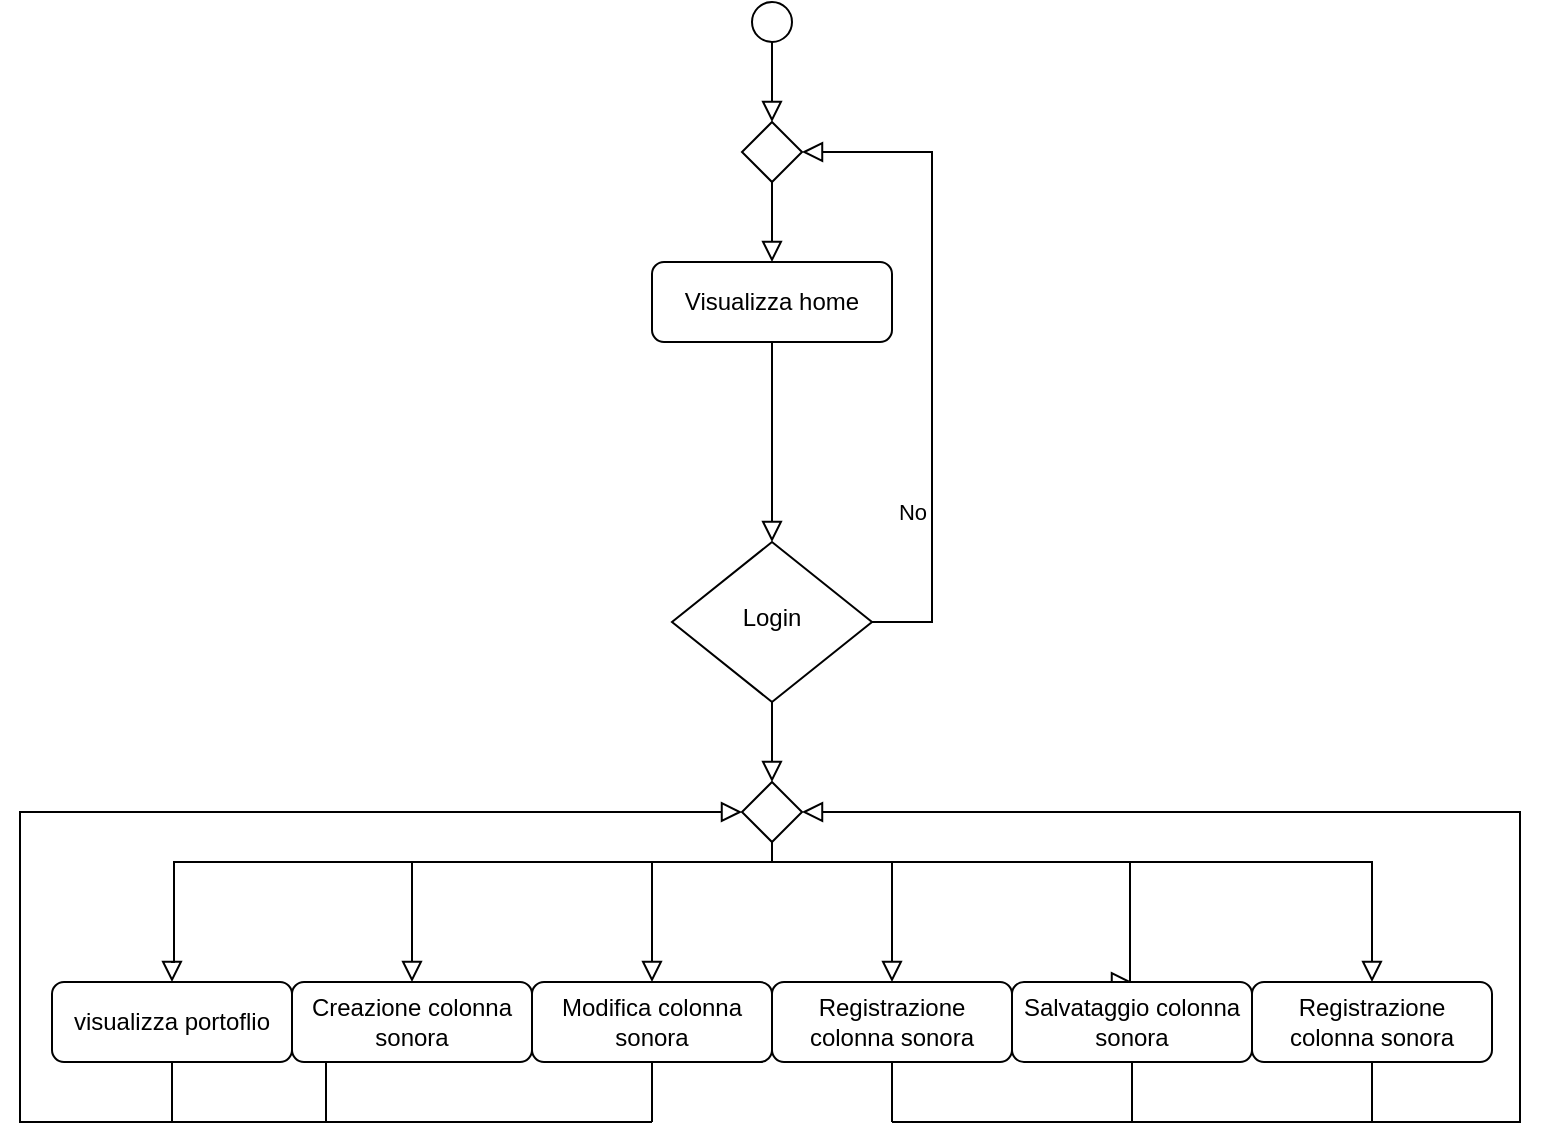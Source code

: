 <mxfile version="26.0.10">
  <diagram id="C5RBs43oDa-KdzZeNtuy" name="Page-1">
    <mxGraphModel dx="1434" dy="866" grid="1" gridSize="10" guides="1" tooltips="1" connect="1" arrows="1" fold="1" page="1" pageScale="1" pageWidth="827" pageHeight="1169" math="0" shadow="0">
      <root>
        <mxCell id="WIyWlLk6GJQsqaUBKTNV-0" />
        <mxCell id="WIyWlLk6GJQsqaUBKTNV-1" parent="WIyWlLk6GJQsqaUBKTNV-0" />
        <mxCell id="WIyWlLk6GJQsqaUBKTNV-2" value="" style="rounded=0;html=1;jettySize=auto;orthogonalLoop=1;fontSize=11;endArrow=block;endFill=0;endSize=8;strokeWidth=1;shadow=0;labelBackgroundColor=none;edgeStyle=orthogonalEdgeStyle;entryX=0.5;entryY=0;entryDx=0;entryDy=0;" parent="WIyWlLk6GJQsqaUBKTNV-1" source="WIyWlLk6GJQsqaUBKTNV-3" target="WIyWlLk6GJQsqaUBKTNV-6" edge="1">
          <mxGeometry relative="1" as="geometry">
            <mxPoint x="436" y="340" as="targetPoint" />
          </mxGeometry>
        </mxCell>
        <mxCell id="WIyWlLk6GJQsqaUBKTNV-3" value="Visualizza home" style="rounded=1;whiteSpace=wrap;html=1;fontSize=12;glass=0;strokeWidth=1;shadow=0;" parent="WIyWlLk6GJQsqaUBKTNV-1" vertex="1">
          <mxGeometry x="376" y="260" width="120" height="40" as="geometry" />
        </mxCell>
        <mxCell id="WIyWlLk6GJQsqaUBKTNV-5" value="No" style="edgeStyle=orthogonalEdgeStyle;rounded=0;html=1;jettySize=auto;orthogonalLoop=1;fontSize=11;endArrow=block;endFill=0;endSize=8;strokeWidth=1;shadow=0;labelBackgroundColor=none;entryX=1;entryY=0.5;entryDx=0;entryDy=0;exitX=1;exitY=0.5;exitDx=0;exitDy=0;" parent="WIyWlLk6GJQsqaUBKTNV-1" source="WIyWlLk6GJQsqaUBKTNV-6" target="SCx97nsvygvDcEJ_W3Nr-16" edge="1">
          <mxGeometry x="-0.486" y="10" relative="1" as="geometry">
            <mxPoint as="offset" />
            <mxPoint x="536" y="435" as="targetPoint" />
            <Array as="points">
              <mxPoint x="516" y="440" />
              <mxPoint x="516" y="205" />
            </Array>
          </mxGeometry>
        </mxCell>
        <mxCell id="WIyWlLk6GJQsqaUBKTNV-6" value="Login" style="rhombus;whiteSpace=wrap;html=1;shadow=0;fontFamily=Helvetica;fontSize=12;align=center;strokeWidth=1;spacing=6;spacingTop=-4;" parent="WIyWlLk6GJQsqaUBKTNV-1" vertex="1">
          <mxGeometry x="386" y="400" width="100" height="80" as="geometry" />
        </mxCell>
        <mxCell id="SCx97nsvygvDcEJ_W3Nr-0" value="" style="ellipse;whiteSpace=wrap;html=1;aspect=fixed;" parent="WIyWlLk6GJQsqaUBKTNV-1" vertex="1">
          <mxGeometry x="426" y="130" width="20" height="20" as="geometry" />
        </mxCell>
        <mxCell id="SCx97nsvygvDcEJ_W3Nr-3" value="" style="rounded=0;html=1;jettySize=auto;orthogonalLoop=1;fontSize=11;endArrow=block;endFill=0;endSize=8;strokeWidth=1;shadow=0;labelBackgroundColor=none;edgeStyle=orthogonalEdgeStyle;exitX=0.5;exitY=1;exitDx=0;exitDy=0;" parent="WIyWlLk6GJQsqaUBKTNV-1" source="SCx97nsvygvDcEJ_W3Nr-0" edge="1">
          <mxGeometry relative="1" as="geometry">
            <mxPoint x="446" y="245" as="sourcePoint" />
            <mxPoint x="436" y="190" as="targetPoint" />
          </mxGeometry>
        </mxCell>
        <mxCell id="SCx97nsvygvDcEJ_W3Nr-16" value="" style="rhombus;whiteSpace=wrap;html=1;" parent="WIyWlLk6GJQsqaUBKTNV-1" vertex="1">
          <mxGeometry x="421" y="190" width="30" height="30" as="geometry" />
        </mxCell>
        <mxCell id="SCx97nsvygvDcEJ_W3Nr-18" value="" style="rounded=0;html=1;jettySize=auto;orthogonalLoop=1;fontSize=11;endArrow=block;endFill=0;endSize=8;strokeWidth=1;shadow=0;labelBackgroundColor=none;edgeStyle=orthogonalEdgeStyle;exitX=0.5;exitY=1;exitDx=0;exitDy=0;entryX=0.5;entryY=0;entryDx=0;entryDy=0;" parent="WIyWlLk6GJQsqaUBKTNV-1" source="SCx97nsvygvDcEJ_W3Nr-16" target="WIyWlLk6GJQsqaUBKTNV-3" edge="1">
          <mxGeometry relative="1" as="geometry">
            <mxPoint x="446" y="140" as="sourcePoint" />
            <mxPoint x="446" y="200" as="targetPoint" />
          </mxGeometry>
        </mxCell>
        <mxCell id="SCx97nsvygvDcEJ_W3Nr-21" value="" style="rhombus;whiteSpace=wrap;html=1;" parent="WIyWlLk6GJQsqaUBKTNV-1" vertex="1">
          <mxGeometry x="421" y="520" width="30" height="30" as="geometry" />
        </mxCell>
        <mxCell id="SCx97nsvygvDcEJ_W3Nr-23" value="" style="rounded=0;html=1;jettySize=auto;orthogonalLoop=1;fontSize=11;endArrow=block;endFill=0;endSize=8;strokeWidth=1;shadow=0;labelBackgroundColor=none;edgeStyle=orthogonalEdgeStyle;entryX=0.5;entryY=0;entryDx=0;entryDy=0;exitX=0.5;exitY=1;exitDx=0;exitDy=0;" parent="WIyWlLk6GJQsqaUBKTNV-1" source="WIyWlLk6GJQsqaUBKTNV-6" target="SCx97nsvygvDcEJ_W3Nr-21" edge="1">
          <mxGeometry relative="1" as="geometry">
            <mxPoint x="436" y="490" as="sourcePoint" />
            <mxPoint x="446" y="410" as="targetPoint" />
          </mxGeometry>
        </mxCell>
        <mxCell id="SCx97nsvygvDcEJ_W3Nr-24" value="" style="rounded=0;html=1;jettySize=auto;orthogonalLoop=1;fontSize=11;endArrow=block;endFill=0;endSize=8;strokeWidth=1;shadow=0;labelBackgroundColor=none;edgeStyle=orthogonalEdgeStyle;entryX=0.5;entryY=0;entryDx=0;entryDy=0;exitX=0.5;exitY=1;exitDx=0;exitDy=0;" parent="WIyWlLk6GJQsqaUBKTNV-1" source="SCx97nsvygvDcEJ_W3Nr-21" target="N_SWZn74Nz-Q_obUlbYK-0" edge="1">
          <mxGeometry relative="1" as="geometry">
            <mxPoint x="446" y="490" as="sourcePoint" />
            <mxPoint x="256" y="600" as="targetPoint" />
            <Array as="points">
              <mxPoint x="436" y="560" />
              <mxPoint x="256" y="560" />
            </Array>
          </mxGeometry>
        </mxCell>
        <mxCell id="SCx97nsvygvDcEJ_W3Nr-26" value="" style="rounded=0;html=1;jettySize=auto;orthogonalLoop=1;fontSize=11;endArrow=block;endFill=0;endSize=8;strokeWidth=1;shadow=0;labelBackgroundColor=none;edgeStyle=orthogonalEdgeStyle;exitX=0.5;exitY=1;exitDx=0;exitDy=0;entryX=0.5;entryY=0;entryDx=0;entryDy=0;" parent="WIyWlLk6GJQsqaUBKTNV-1" source="SCx97nsvygvDcEJ_W3Nr-21" target="N_SWZn74Nz-Q_obUlbYK-1" edge="1">
          <mxGeometry relative="1" as="geometry">
            <mxPoint x="446" y="560" as="sourcePoint" />
            <mxPoint x="376" y="600" as="targetPoint" />
            <Array as="points">
              <mxPoint x="436" y="560" />
              <mxPoint x="376" y="560" />
            </Array>
          </mxGeometry>
        </mxCell>
        <mxCell id="SCx97nsvygvDcEJ_W3Nr-27" value="" style="rounded=0;html=1;jettySize=auto;orthogonalLoop=1;fontSize=11;endArrow=block;endFill=0;endSize=8;strokeWidth=1;shadow=0;labelBackgroundColor=none;edgeStyle=orthogonalEdgeStyle;entryX=0.5;entryY=0;entryDx=0;entryDy=0;" parent="WIyWlLk6GJQsqaUBKTNV-1" target="N_SWZn74Nz-Q_obUlbYK-2" edge="1">
          <mxGeometry relative="1" as="geometry">
            <mxPoint x="436" y="550" as="sourcePoint" />
            <mxPoint x="496" y="600" as="targetPoint" />
            <Array as="points">
              <mxPoint x="436" y="560" />
              <mxPoint x="496" y="560" />
            </Array>
          </mxGeometry>
        </mxCell>
        <mxCell id="SCx97nsvygvDcEJ_W3Nr-28" value="" style="rounded=0;html=1;jettySize=auto;orthogonalLoop=1;fontSize=11;endArrow=block;endFill=0;endSize=8;strokeWidth=1;shadow=0;labelBackgroundColor=none;edgeStyle=orthogonalEdgeStyle;entryX=0.5;entryY=0;entryDx=0;entryDy=0;" parent="WIyWlLk6GJQsqaUBKTNV-1" target="N_SWZn74Nz-Q_obUlbYK-5" edge="1">
          <mxGeometry relative="1" as="geometry">
            <mxPoint x="436" y="550" as="sourcePoint" />
            <mxPoint x="616" y="600" as="targetPoint" />
            <Array as="points">
              <mxPoint x="436" y="560" />
              <mxPoint x="615" y="560" />
              <mxPoint x="615" y="620" />
            </Array>
          </mxGeometry>
        </mxCell>
        <mxCell id="SCx97nsvygvDcEJ_W3Nr-29" value="" style="rounded=0;html=1;jettySize=auto;orthogonalLoop=1;fontSize=11;endArrow=block;endFill=0;endSize=8;strokeWidth=1;shadow=0;labelBackgroundColor=none;edgeStyle=orthogonalEdgeStyle;exitX=0.5;exitY=1;exitDx=0;exitDy=0;entryX=0.017;entryY=0.5;entryDx=0;entryDy=0;entryPerimeter=0;" parent="WIyWlLk6GJQsqaUBKTNV-1" edge="1">
          <mxGeometry relative="1" as="geometry">
            <mxPoint x="255.49" y="660" as="sourcePoint" />
            <mxPoint x="421.0" y="535" as="targetPoint" />
            <Array as="points">
              <mxPoint x="213" y="660" />
              <mxPoint x="213" y="690" />
              <mxPoint x="60" y="690" />
              <mxPoint x="60" y="535" />
            </Array>
          </mxGeometry>
        </mxCell>
        <mxCell id="SCx97nsvygvDcEJ_W3Nr-33" value="" style="endArrow=none;html=1;rounded=0;" parent="WIyWlLk6GJQsqaUBKTNV-1" edge="1">
          <mxGeometry width="50" height="50" relative="1" as="geometry">
            <mxPoint x="206" y="690" as="sourcePoint" />
            <mxPoint x="376" y="690" as="targetPoint" />
          </mxGeometry>
        </mxCell>
        <mxCell id="SCx97nsvygvDcEJ_W3Nr-34" value="" style="endArrow=none;html=1;rounded=0;entryX=0.5;entryY=1;entryDx=0;entryDy=0;" parent="WIyWlLk6GJQsqaUBKTNV-1" target="N_SWZn74Nz-Q_obUlbYK-1" edge="1">
          <mxGeometry width="50" height="50" relative="1" as="geometry">
            <mxPoint x="376" y="690" as="sourcePoint" />
            <mxPoint x="376" y="680" as="targetPoint" />
          </mxGeometry>
        </mxCell>
        <mxCell id="SCx97nsvygvDcEJ_W3Nr-35" value="" style="endArrow=none;html=1;rounded=0;" parent="WIyWlLk6GJQsqaUBKTNV-1" edge="1">
          <mxGeometry width="50" height="50" relative="1" as="geometry">
            <mxPoint x="496" y="690" as="sourcePoint" />
            <mxPoint x="616" y="690" as="targetPoint" />
          </mxGeometry>
        </mxCell>
        <mxCell id="SCx97nsvygvDcEJ_W3Nr-36" value="" style="rounded=0;html=1;jettySize=auto;orthogonalLoop=1;fontSize=11;endArrow=block;endFill=0;endSize=8;strokeWidth=1;shadow=0;labelBackgroundColor=none;edgeStyle=orthogonalEdgeStyle;entryX=1;entryY=0.5;entryDx=0;entryDy=0;exitX=0.5;exitY=1;exitDx=0;exitDy=0;" parent="WIyWlLk6GJQsqaUBKTNV-1" edge="1">
          <mxGeometry relative="1" as="geometry">
            <mxPoint x="616" y="660" as="sourcePoint" />
            <mxPoint x="451" y="535" as="targetPoint" />
            <Array as="points">
              <mxPoint x="616" y="690" />
              <mxPoint x="810" y="690" />
              <mxPoint x="810" y="535" />
            </Array>
          </mxGeometry>
        </mxCell>
        <mxCell id="SCx97nsvygvDcEJ_W3Nr-37" value="" style="endArrow=none;html=1;rounded=0;entryX=0.5;entryY=1;entryDx=0;entryDy=0;" parent="WIyWlLk6GJQsqaUBKTNV-1" target="N_SWZn74Nz-Q_obUlbYK-2" edge="1">
          <mxGeometry width="50" height="50" relative="1" as="geometry">
            <mxPoint x="496" y="690" as="sourcePoint" />
            <mxPoint x="495.9" y="678.72" as="targetPoint" />
          </mxGeometry>
        </mxCell>
        <mxCell id="N_SWZn74Nz-Q_obUlbYK-0" value="Creazione colonna sonora" style="rounded=1;whiteSpace=wrap;html=1;fontSize=12;glass=0;strokeWidth=1;shadow=0;" parent="WIyWlLk6GJQsqaUBKTNV-1" vertex="1">
          <mxGeometry x="196" y="620" width="120" height="40" as="geometry" />
        </mxCell>
        <mxCell id="N_SWZn74Nz-Q_obUlbYK-1" value="Modifica colonna sonora" style="rounded=1;whiteSpace=wrap;html=1;fontSize=12;glass=0;strokeWidth=1;shadow=0;" parent="WIyWlLk6GJQsqaUBKTNV-1" vertex="1">
          <mxGeometry x="316" y="620" width="120" height="40" as="geometry" />
        </mxCell>
        <mxCell id="N_SWZn74Nz-Q_obUlbYK-2" value="Registrazione colonna sonora" style="rounded=1;whiteSpace=wrap;html=1;fontSize=12;glass=0;strokeWidth=1;shadow=0;" parent="WIyWlLk6GJQsqaUBKTNV-1" vertex="1">
          <mxGeometry x="436" y="620" width="120" height="40" as="geometry" />
        </mxCell>
        <mxCell id="N_SWZn74Nz-Q_obUlbYK-5" value="Salvataggio colonna sonora" style="rounded=1;whiteSpace=wrap;html=1;fontSize=12;glass=0;strokeWidth=1;shadow=0;" parent="WIyWlLk6GJQsqaUBKTNV-1" vertex="1">
          <mxGeometry x="556" y="620" width="120" height="40" as="geometry" />
        </mxCell>
        <mxCell id="-htY1s0rjYqek_ZPAGyf-0" value="Registrazione colonna sonora" style="rounded=1;whiteSpace=wrap;html=1;fontSize=12;glass=0;strokeWidth=1;shadow=0;" vertex="1" parent="WIyWlLk6GJQsqaUBKTNV-1">
          <mxGeometry x="676" y="620" width="120" height="40" as="geometry" />
        </mxCell>
        <mxCell id="-htY1s0rjYqek_ZPAGyf-1" value="" style="rounded=0;html=1;jettySize=auto;orthogonalLoop=1;fontSize=11;endArrow=block;endFill=0;endSize=8;strokeWidth=1;shadow=0;labelBackgroundColor=none;edgeStyle=orthogonalEdgeStyle;entryX=0.5;entryY=0;entryDx=0;entryDy=0;" edge="1" parent="WIyWlLk6GJQsqaUBKTNV-1" target="-htY1s0rjYqek_ZPAGyf-0">
          <mxGeometry relative="1" as="geometry">
            <mxPoint x="446" y="560" as="sourcePoint" />
            <mxPoint x="626" y="630" as="targetPoint" />
            <Array as="points">
              <mxPoint x="736" y="560" />
            </Array>
          </mxGeometry>
        </mxCell>
        <mxCell id="-htY1s0rjYqek_ZPAGyf-3" value="" style="endArrow=none;html=1;rounded=0;entryX=0.5;entryY=1;entryDx=0;entryDy=0;" edge="1" parent="WIyWlLk6GJQsqaUBKTNV-1" target="-htY1s0rjYqek_ZPAGyf-0">
          <mxGeometry width="50" height="50" relative="1" as="geometry">
            <mxPoint x="736" y="690" as="sourcePoint" />
            <mxPoint x="746" y="760" as="targetPoint" />
          </mxGeometry>
        </mxCell>
        <mxCell id="-htY1s0rjYqek_ZPAGyf-4" value="visualizza portoflio" style="rounded=1;whiteSpace=wrap;html=1;fontSize=12;glass=0;strokeWidth=1;shadow=0;" vertex="1" parent="WIyWlLk6GJQsqaUBKTNV-1">
          <mxGeometry x="76" y="620" width="120" height="40" as="geometry" />
        </mxCell>
        <mxCell id="-htY1s0rjYqek_ZPAGyf-5" value="" style="endArrow=none;html=1;rounded=0;entryX=0.5;entryY=1;entryDx=0;entryDy=0;" edge="1" parent="WIyWlLk6GJQsqaUBKTNV-1" target="-htY1s0rjYqek_ZPAGyf-4">
          <mxGeometry width="50" height="50" relative="1" as="geometry">
            <mxPoint x="136" y="690" as="sourcePoint" />
            <mxPoint x="176" y="750" as="targetPoint" />
          </mxGeometry>
        </mxCell>
        <mxCell id="-htY1s0rjYqek_ZPAGyf-6" value="" style="rounded=0;html=1;jettySize=auto;orthogonalLoop=1;fontSize=11;endArrow=block;endFill=0;endSize=8;strokeWidth=1;shadow=0;labelBackgroundColor=none;edgeStyle=orthogonalEdgeStyle;exitX=0.5;exitY=1;exitDx=0;exitDy=0;entryX=0.5;entryY=0;entryDx=0;entryDy=0;" edge="1" parent="WIyWlLk6GJQsqaUBKTNV-1" target="-htY1s0rjYqek_ZPAGyf-4">
          <mxGeometry relative="1" as="geometry">
            <mxPoint x="447" y="560" as="sourcePoint" />
            <mxPoint x="127" y="620" as="targetPoint" />
            <Array as="points">
              <mxPoint x="137" y="560" />
              <mxPoint x="137" y="610" />
              <mxPoint x="136" y="610" />
            </Array>
          </mxGeometry>
        </mxCell>
      </root>
    </mxGraphModel>
  </diagram>
</mxfile>
